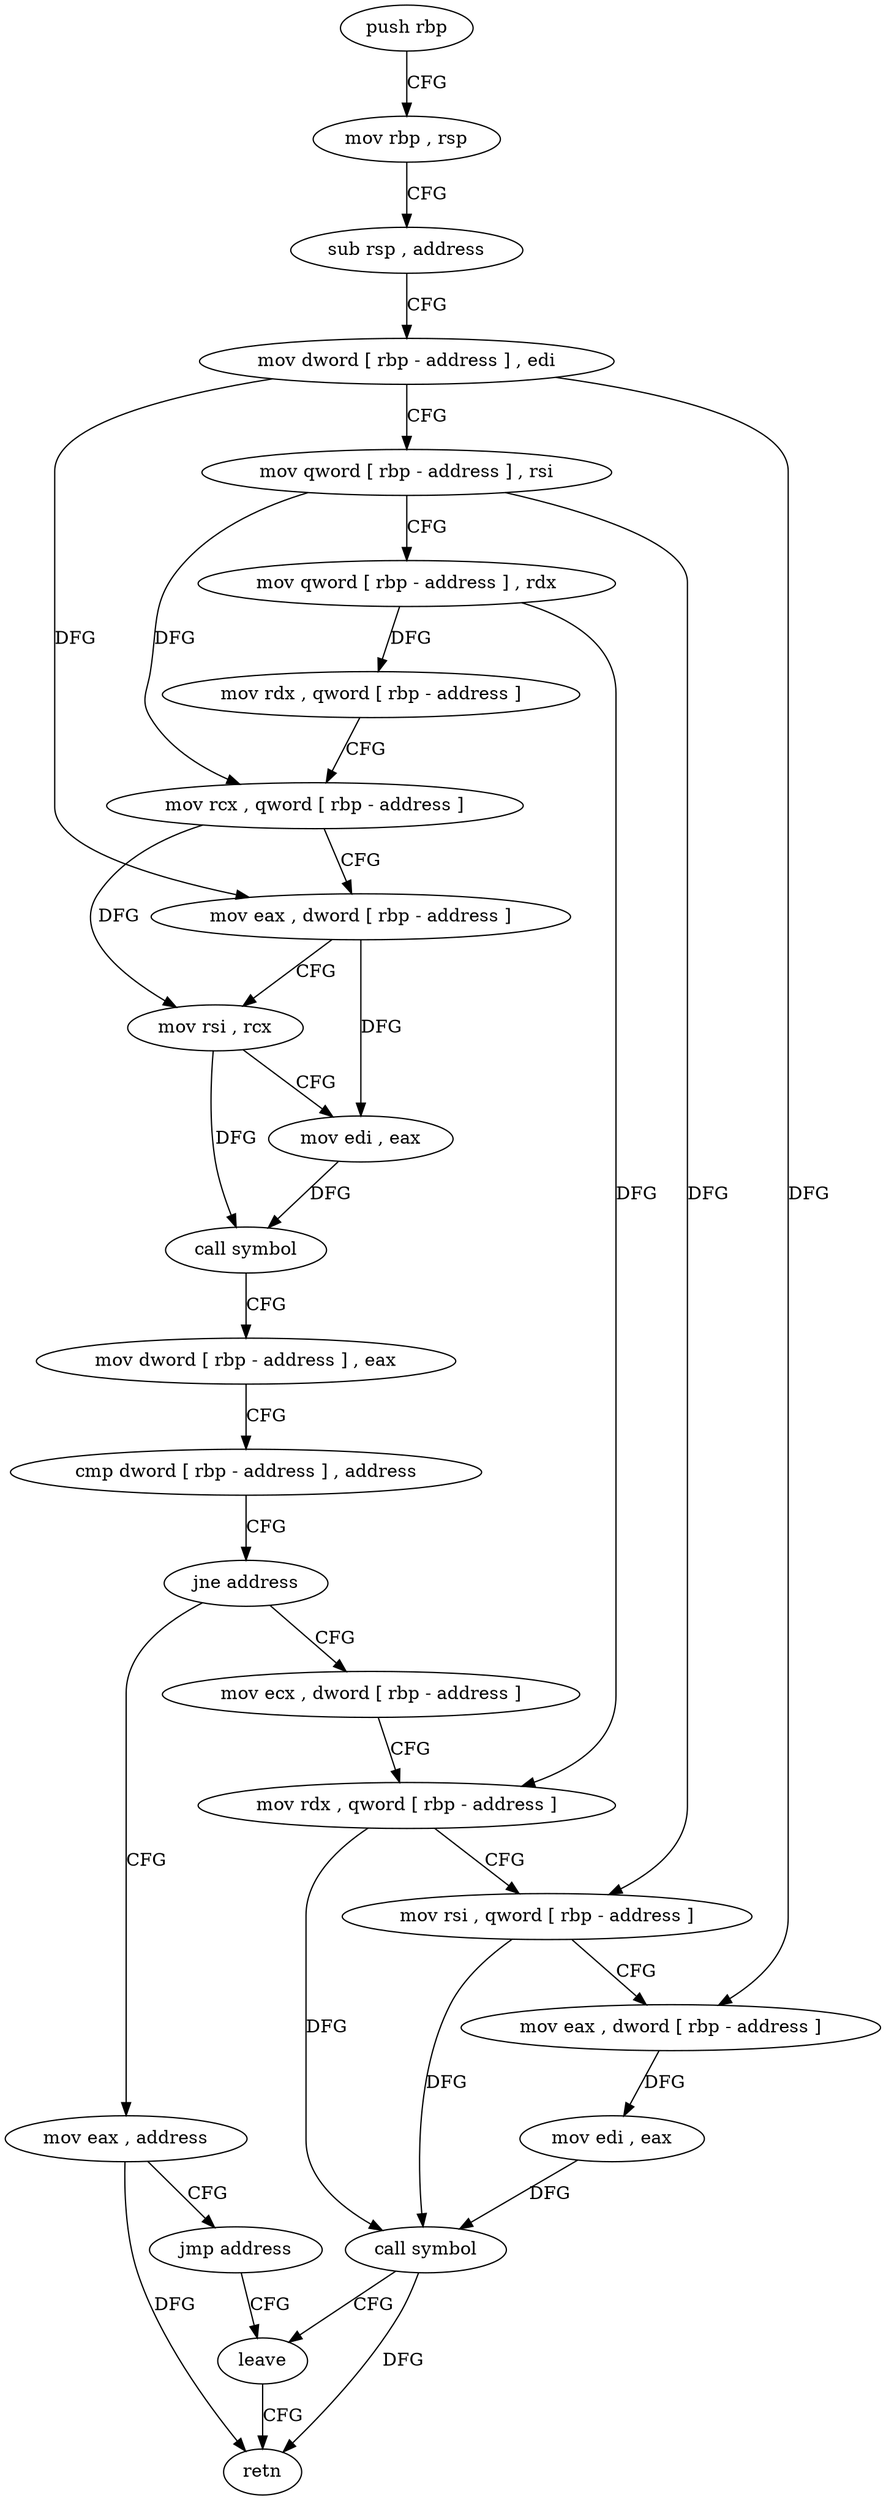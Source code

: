 digraph "func" {
"4255339" [label = "push rbp" ]
"4255340" [label = "mov rbp , rsp" ]
"4255343" [label = "sub rsp , address" ]
"4255347" [label = "mov dword [ rbp - address ] , edi" ]
"4255350" [label = "mov qword [ rbp - address ] , rsi" ]
"4255354" [label = "mov qword [ rbp - address ] , rdx" ]
"4255358" [label = "mov rdx , qword [ rbp - address ]" ]
"4255362" [label = "mov rcx , qword [ rbp - address ]" ]
"4255366" [label = "mov eax , dword [ rbp - address ]" ]
"4255369" [label = "mov rsi , rcx" ]
"4255372" [label = "mov edi , eax" ]
"4255374" [label = "call symbol" ]
"4255379" [label = "mov dword [ rbp - address ] , eax" ]
"4255382" [label = "cmp dword [ rbp - address ] , address" ]
"4255386" [label = "jne address" ]
"4255395" [label = "mov ecx , dword [ rbp - address ]" ]
"4255388" [label = "mov eax , address" ]
"4255398" [label = "mov rdx , qword [ rbp - address ]" ]
"4255402" [label = "mov rsi , qword [ rbp - address ]" ]
"4255406" [label = "mov eax , dword [ rbp - address ]" ]
"4255409" [label = "mov edi , eax" ]
"4255411" [label = "call symbol" ]
"4255416" [label = "leave" ]
"4255393" [label = "jmp address" ]
"4255417" [label = "retn" ]
"4255339" -> "4255340" [ label = "CFG" ]
"4255340" -> "4255343" [ label = "CFG" ]
"4255343" -> "4255347" [ label = "CFG" ]
"4255347" -> "4255350" [ label = "CFG" ]
"4255347" -> "4255366" [ label = "DFG" ]
"4255347" -> "4255406" [ label = "DFG" ]
"4255350" -> "4255354" [ label = "CFG" ]
"4255350" -> "4255362" [ label = "DFG" ]
"4255350" -> "4255402" [ label = "DFG" ]
"4255354" -> "4255358" [ label = "DFG" ]
"4255354" -> "4255398" [ label = "DFG" ]
"4255358" -> "4255362" [ label = "CFG" ]
"4255362" -> "4255366" [ label = "CFG" ]
"4255362" -> "4255369" [ label = "DFG" ]
"4255366" -> "4255369" [ label = "CFG" ]
"4255366" -> "4255372" [ label = "DFG" ]
"4255369" -> "4255372" [ label = "CFG" ]
"4255369" -> "4255374" [ label = "DFG" ]
"4255372" -> "4255374" [ label = "DFG" ]
"4255374" -> "4255379" [ label = "CFG" ]
"4255379" -> "4255382" [ label = "CFG" ]
"4255382" -> "4255386" [ label = "CFG" ]
"4255386" -> "4255395" [ label = "CFG" ]
"4255386" -> "4255388" [ label = "CFG" ]
"4255395" -> "4255398" [ label = "CFG" ]
"4255388" -> "4255393" [ label = "CFG" ]
"4255388" -> "4255417" [ label = "DFG" ]
"4255398" -> "4255402" [ label = "CFG" ]
"4255398" -> "4255411" [ label = "DFG" ]
"4255402" -> "4255406" [ label = "CFG" ]
"4255402" -> "4255411" [ label = "DFG" ]
"4255406" -> "4255409" [ label = "DFG" ]
"4255409" -> "4255411" [ label = "DFG" ]
"4255411" -> "4255416" [ label = "CFG" ]
"4255411" -> "4255417" [ label = "DFG" ]
"4255416" -> "4255417" [ label = "CFG" ]
"4255393" -> "4255416" [ label = "CFG" ]
}
